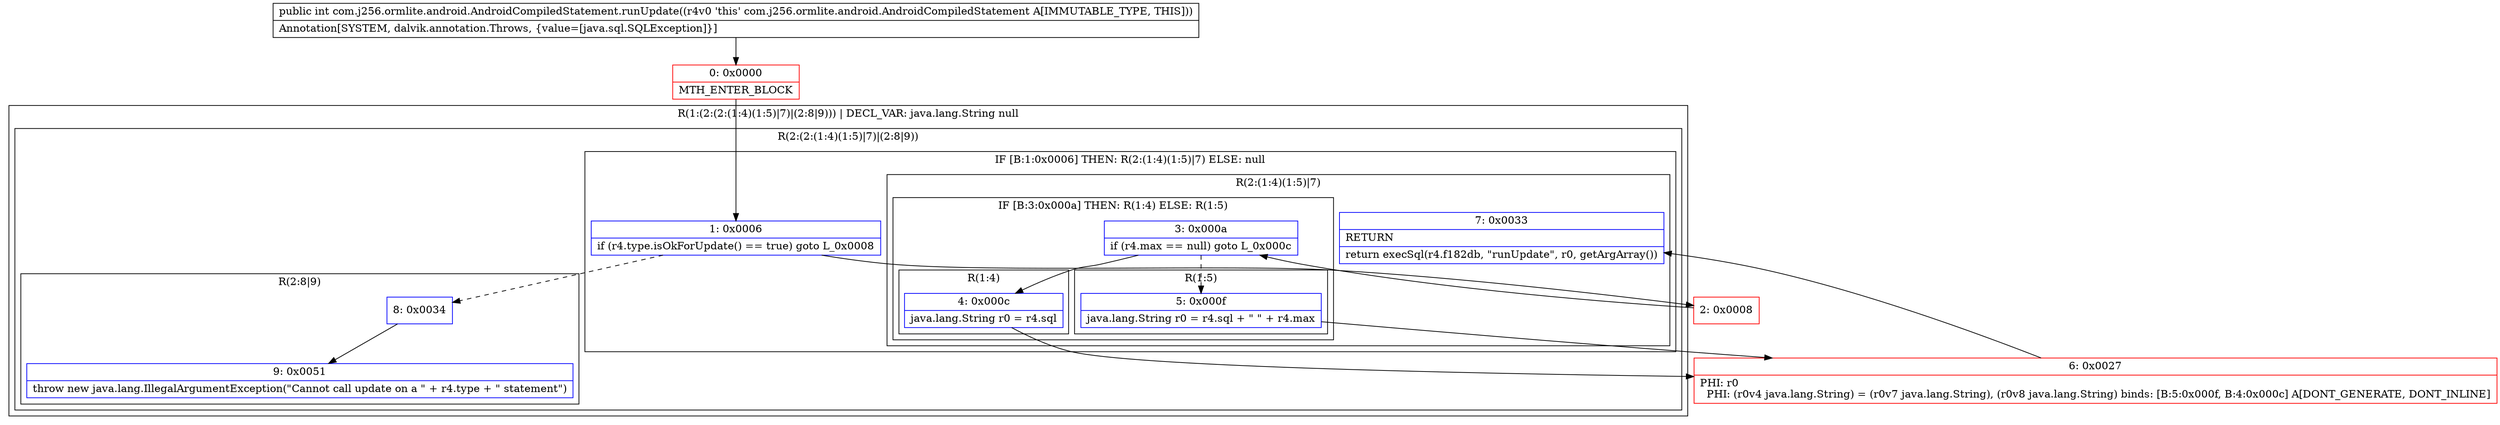 digraph "CFG forcom.j256.ormlite.android.AndroidCompiledStatement.runUpdate()I" {
subgraph cluster_Region_1988937456 {
label = "R(1:(2:(2:(1:4)(1:5)|7)|(2:8|9))) | DECL_VAR: java.lang.String null\l";
node [shape=record,color=blue];
subgraph cluster_Region_1994050174 {
label = "R(2:(2:(1:4)(1:5)|7)|(2:8|9))";
node [shape=record,color=blue];
subgraph cluster_IfRegion_1727666626 {
label = "IF [B:1:0x0006] THEN: R(2:(1:4)(1:5)|7) ELSE: null";
node [shape=record,color=blue];
Node_1 [shape=record,label="{1\:\ 0x0006|if (r4.type.isOkForUpdate() == true) goto L_0x0008\l}"];
subgraph cluster_Region_1173250688 {
label = "R(2:(1:4)(1:5)|7)";
node [shape=record,color=blue];
subgraph cluster_IfRegion_1439012747 {
label = "IF [B:3:0x000a] THEN: R(1:4) ELSE: R(1:5)";
node [shape=record,color=blue];
Node_3 [shape=record,label="{3\:\ 0x000a|if (r4.max == null) goto L_0x000c\l}"];
subgraph cluster_Region_1191005154 {
label = "R(1:4)";
node [shape=record,color=blue];
Node_4 [shape=record,label="{4\:\ 0x000c|java.lang.String r0 = r4.sql\l}"];
}
subgraph cluster_Region_1540846241 {
label = "R(1:5)";
node [shape=record,color=blue];
Node_5 [shape=record,label="{5\:\ 0x000f|java.lang.String r0 = r4.sql + \" \" + r4.max\l}"];
}
}
Node_7 [shape=record,label="{7\:\ 0x0033|RETURN\l|return execSql(r4.f182db, \"runUpdate\", r0, getArgArray())\l}"];
}
}
subgraph cluster_Region_1978416759 {
label = "R(2:8|9)";
node [shape=record,color=blue];
Node_8 [shape=record,label="{8\:\ 0x0034}"];
Node_9 [shape=record,label="{9\:\ 0x0051|throw new java.lang.IllegalArgumentException(\"Cannot call update on a \" + r4.type + \" statement\")\l}"];
}
}
}
Node_0 [shape=record,color=red,label="{0\:\ 0x0000|MTH_ENTER_BLOCK\l}"];
Node_2 [shape=record,color=red,label="{2\:\ 0x0008}"];
Node_6 [shape=record,color=red,label="{6\:\ 0x0027|PHI: r0 \l  PHI: (r0v4 java.lang.String) = (r0v7 java.lang.String), (r0v8 java.lang.String) binds: [B:5:0x000f, B:4:0x000c] A[DONT_GENERATE, DONT_INLINE]\l}"];
MethodNode[shape=record,label="{public int com.j256.ormlite.android.AndroidCompiledStatement.runUpdate((r4v0 'this' com.j256.ormlite.android.AndroidCompiledStatement A[IMMUTABLE_TYPE, THIS]))  | Annotation[SYSTEM, dalvik.annotation.Throws, \{value=[java.sql.SQLException]\}]\l}"];
MethodNode -> Node_0;
Node_1 -> Node_2;
Node_1 -> Node_8[style=dashed];
Node_3 -> Node_4;
Node_3 -> Node_5[style=dashed];
Node_4 -> Node_6;
Node_5 -> Node_6;
Node_8 -> Node_9;
Node_0 -> Node_1;
Node_2 -> Node_3;
Node_6 -> Node_7;
}

